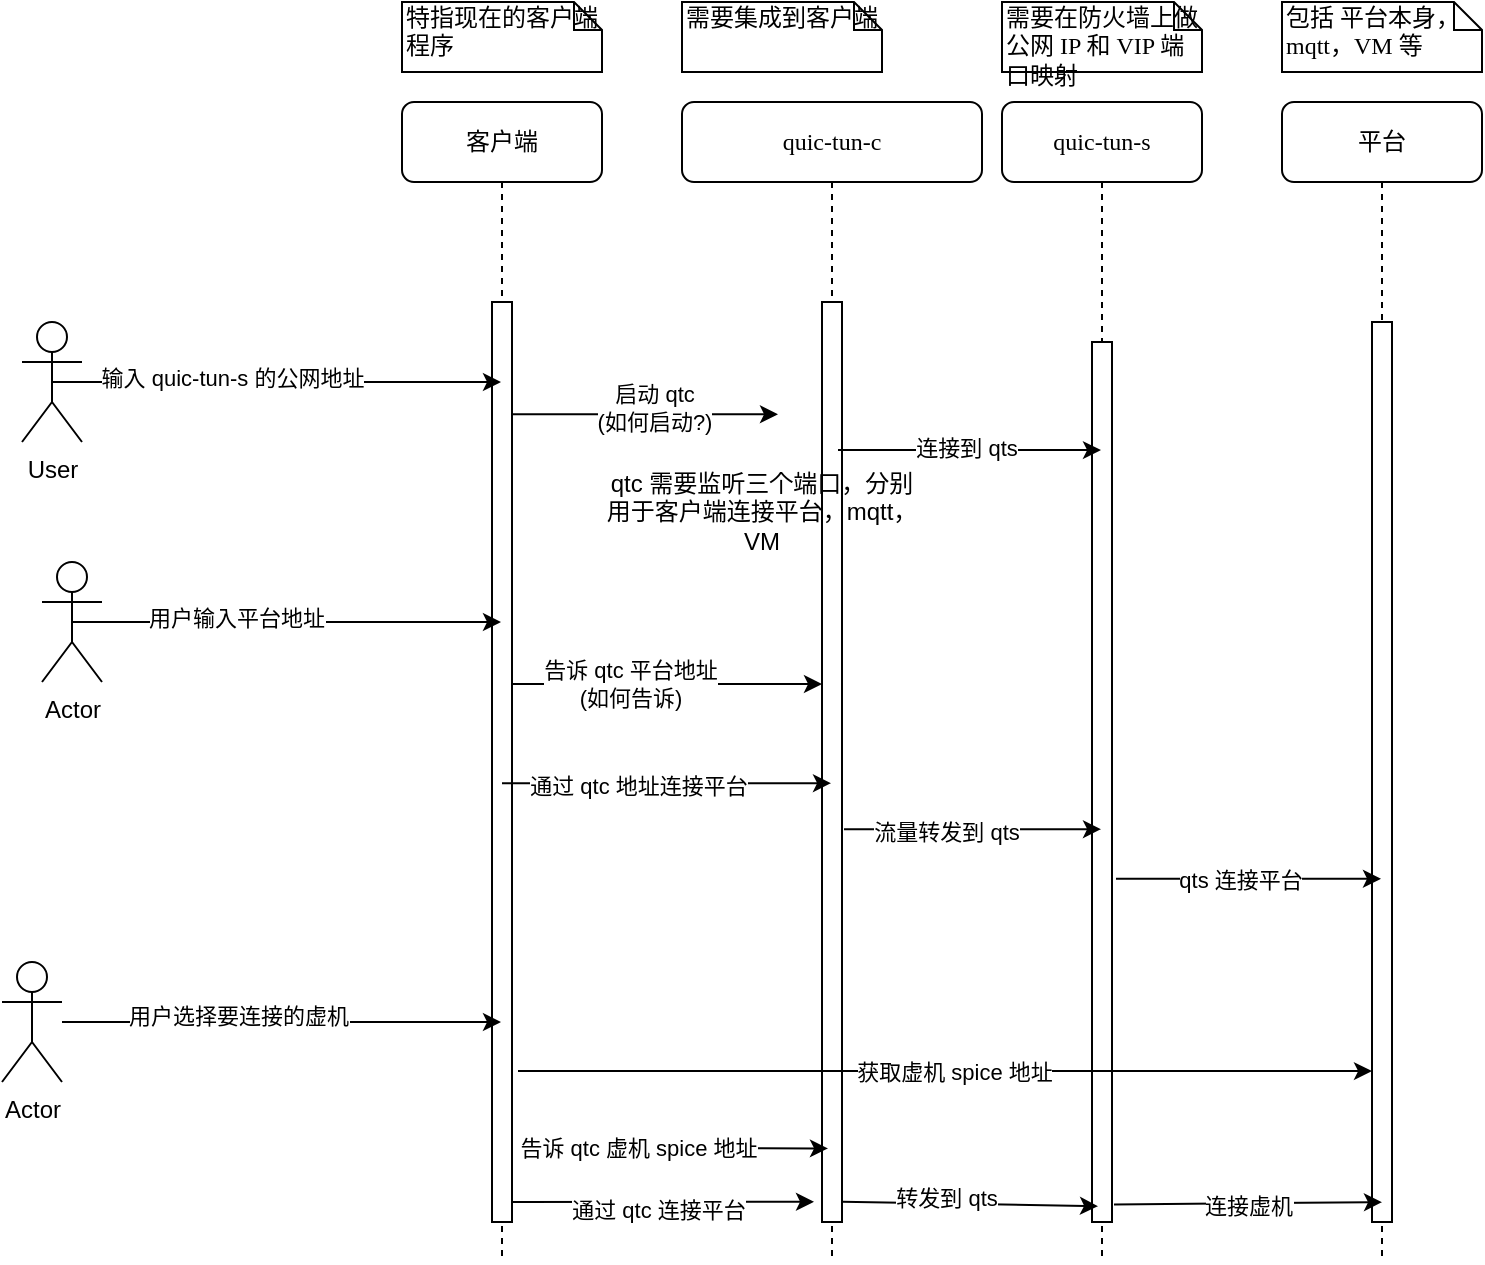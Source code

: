<mxfile version="21.5.2" type="github">
  <diagram name="Page-1" id="13e1069c-82ec-6db2-03f1-153e76fe0fe0">
    <mxGraphModel dx="2534" dy="758" grid="1" gridSize="10" guides="1" tooltips="1" connect="1" arrows="1" fold="1" page="1" pageScale="1" pageWidth="1100" pageHeight="850" background="none" math="0" shadow="0">
      <root>
        <mxCell id="0" />
        <mxCell id="1" parent="0" />
        <mxCell id="7baba1c4bc27f4b0-2" value="quic-tun-c" style="shape=umlLifeline;perimeter=lifelinePerimeter;whiteSpace=wrap;html=1;container=1;collapsible=0;recursiveResize=0;outlineConnect=0;rounded=1;shadow=0;comic=0;labelBackgroundColor=none;strokeWidth=1;fontFamily=Verdana;fontSize=12;align=center;" parent="1" vertex="1">
          <mxGeometry x="240" y="80" width="150" height="580" as="geometry" />
        </mxCell>
        <mxCell id="7baba1c4bc27f4b0-10" value="" style="html=1;points=[];perimeter=orthogonalPerimeter;rounded=0;shadow=0;comic=0;labelBackgroundColor=none;strokeWidth=1;fontFamily=Verdana;fontSize=12;align=center;" parent="7baba1c4bc27f4b0-2" vertex="1">
          <mxGeometry x="70" y="100" width="10" height="460" as="geometry" />
        </mxCell>
        <mxCell id="Uvoi6h-52d142eS9SI7n-13" value="qtc 需要监听三个端口，分别用于客户端连接平台，mqtt，VM" style="text;html=1;strokeColor=none;fillColor=none;align=center;verticalAlign=middle;whiteSpace=wrap;rounded=0;" vertex="1" parent="7baba1c4bc27f4b0-2">
          <mxGeometry x="-40" y="190" width="160" height="30" as="geometry" />
        </mxCell>
        <mxCell id="Uvoi6h-52d142eS9SI7n-33" value="" style="endArrow=classic;html=1;rounded=0;entryX=-0.4;entryY=0.978;entryDx=0;entryDy=0;entryPerimeter=0;" edge="1" parent="7baba1c4bc27f4b0-2" target="7baba1c4bc27f4b0-10">
          <mxGeometry width="50" height="50" relative="1" as="geometry">
            <mxPoint x="-85" y="550" as="sourcePoint" />
            <mxPoint x="330" y="550" as="targetPoint" />
          </mxGeometry>
        </mxCell>
        <mxCell id="Uvoi6h-52d142eS9SI7n-34" value="通过 qtc 连接平台" style="edgeLabel;html=1;align=center;verticalAlign=middle;resizable=0;points=[];" vertex="1" connectable="0" parent="Uvoi6h-52d142eS9SI7n-33">
          <mxGeometry x="-0.033" y="-4" relative="1" as="geometry">
            <mxPoint as="offset" />
          </mxGeometry>
        </mxCell>
        <mxCell id="7baba1c4bc27f4b0-3" value="quic-tun-s" style="shape=umlLifeline;perimeter=lifelinePerimeter;whiteSpace=wrap;html=1;container=1;collapsible=0;recursiveResize=0;outlineConnect=0;rounded=1;shadow=0;comic=0;labelBackgroundColor=none;strokeWidth=1;fontFamily=Verdana;fontSize=12;align=center;" parent="1" vertex="1">
          <mxGeometry x="400" y="80" width="100" height="580" as="geometry" />
        </mxCell>
        <mxCell id="7baba1c4bc27f4b0-13" value="" style="html=1;points=[];perimeter=orthogonalPerimeter;rounded=0;shadow=0;comic=0;labelBackgroundColor=none;strokeWidth=1;fontFamily=Verdana;fontSize=12;align=center;" parent="7baba1c4bc27f4b0-3" vertex="1">
          <mxGeometry x="45" y="120" width="10" height="440" as="geometry" />
        </mxCell>
        <mxCell id="7baba1c4bc27f4b0-4" value="平台" style="shape=umlLifeline;perimeter=lifelinePerimeter;whiteSpace=wrap;html=1;container=1;collapsible=0;recursiveResize=0;outlineConnect=0;rounded=1;shadow=0;comic=0;labelBackgroundColor=none;strokeWidth=1;fontFamily=Verdana;fontSize=12;align=center;" parent="1" vertex="1">
          <mxGeometry x="540" y="80" width="100" height="580" as="geometry" />
        </mxCell>
        <mxCell id="7baba1c4bc27f4b0-8" value="客户端" style="shape=umlLifeline;perimeter=lifelinePerimeter;whiteSpace=wrap;html=1;container=1;collapsible=0;recursiveResize=0;outlineConnect=0;rounded=1;shadow=0;comic=0;labelBackgroundColor=none;strokeWidth=1;fontFamily=Verdana;fontSize=12;align=center;" parent="1" vertex="1">
          <mxGeometry x="100" y="80" width="100" height="580" as="geometry" />
        </mxCell>
        <mxCell id="7baba1c4bc27f4b0-9" value="" style="html=1;points=[];perimeter=orthogonalPerimeter;rounded=0;shadow=0;comic=0;labelBackgroundColor=none;strokeWidth=1;fontFamily=Verdana;fontSize=12;align=center;" parent="7baba1c4bc27f4b0-8" vertex="1">
          <mxGeometry x="45" y="100" width="10" height="460" as="geometry" />
        </mxCell>
        <mxCell id="7baba1c4bc27f4b0-16" value="" style="html=1;points=[];perimeter=orthogonalPerimeter;rounded=0;shadow=0;comic=0;labelBackgroundColor=none;strokeWidth=1;fontFamily=Verdana;fontSize=12;align=center;" parent="1" vertex="1">
          <mxGeometry x="585" y="190" width="10" height="450" as="geometry" />
        </mxCell>
        <mxCell id="7baba1c4bc27f4b0-40" value="特指现在的客户端程序" style="shape=note;whiteSpace=wrap;html=1;size=14;verticalAlign=top;align=left;spacingTop=-6;rounded=0;shadow=0;comic=0;labelBackgroundColor=none;strokeWidth=1;fontFamily=Verdana;fontSize=12" parent="1" vertex="1">
          <mxGeometry x="100" y="30" width="100" height="35" as="geometry" />
        </mxCell>
        <mxCell id="7baba1c4bc27f4b0-41" value="需要集成到客户端" style="shape=note;whiteSpace=wrap;html=1;size=14;verticalAlign=top;align=left;spacingTop=-6;rounded=0;shadow=0;comic=0;labelBackgroundColor=none;strokeWidth=1;fontFamily=Verdana;fontSize=12" parent="1" vertex="1">
          <mxGeometry x="240" y="30" width="100" height="35" as="geometry" />
        </mxCell>
        <mxCell id="7baba1c4bc27f4b0-42" value="需要在防火墙上做公网 IP 和 VIP 端口映射" style="shape=note;whiteSpace=wrap;html=1;size=14;verticalAlign=top;align=left;spacingTop=-6;rounded=0;shadow=0;comic=0;labelBackgroundColor=none;strokeWidth=1;fontFamily=Verdana;fontSize=12" parent="1" vertex="1">
          <mxGeometry x="400" y="30" width="100" height="35" as="geometry" />
        </mxCell>
        <mxCell id="7baba1c4bc27f4b0-43" value="包括 平台本身，mqtt，VM 等" style="shape=note;whiteSpace=wrap;html=1;size=14;verticalAlign=top;align=left;spacingTop=-6;rounded=0;shadow=0;comic=0;labelBackgroundColor=none;strokeWidth=1;fontFamily=Verdana;fontSize=12" parent="1" vertex="1">
          <mxGeometry x="540" y="30" width="100" height="35" as="geometry" />
        </mxCell>
        <mxCell id="Uvoi6h-52d142eS9SI7n-1" value="User" style="shape=umlActor;verticalLabelPosition=bottom;verticalAlign=top;html=1;outlineConnect=0;" vertex="1" parent="1">
          <mxGeometry x="-90" y="190" width="30" height="60" as="geometry" />
        </mxCell>
        <mxCell id="Uvoi6h-52d142eS9SI7n-3" value="" style="endArrow=classic;html=1;rounded=0;exitX=0.5;exitY=0.5;exitDx=0;exitDy=0;exitPerimeter=0;" edge="1" parent="1" source="Uvoi6h-52d142eS9SI7n-1" target="7baba1c4bc27f4b0-8">
          <mxGeometry width="50" height="50" relative="1" as="geometry">
            <mxPoint x="520" y="330" as="sourcePoint" />
            <mxPoint x="570" y="280" as="targetPoint" />
          </mxGeometry>
        </mxCell>
        <mxCell id="Uvoi6h-52d142eS9SI7n-4" value="输入 quic-tun-s 的公网地址" style="edgeLabel;html=1;align=center;verticalAlign=middle;resizable=0;points=[];" vertex="1" connectable="0" parent="Uvoi6h-52d142eS9SI7n-3">
          <mxGeometry x="-0.197" y="2" relative="1" as="geometry">
            <mxPoint as="offset" />
          </mxGeometry>
        </mxCell>
        <mxCell id="Uvoi6h-52d142eS9SI7n-5" value="" style="endArrow=classic;html=1;rounded=0;entryX=0.3;entryY=0.164;entryDx=0;entryDy=0;entryPerimeter=0;" edge="1" parent="1">
          <mxGeometry width="50" height="50" relative="1" as="geometry">
            <mxPoint x="155" y="236.16" as="sourcePoint" />
            <mxPoint x="288" y="236.16" as="targetPoint" />
          </mxGeometry>
        </mxCell>
        <mxCell id="Uvoi6h-52d142eS9SI7n-6" value="启动 qtc&lt;br&gt;(如何启动?)" style="edgeLabel;html=1;align=center;verticalAlign=middle;resizable=0;points=[];" vertex="1" connectable="0" parent="Uvoi6h-52d142eS9SI7n-5">
          <mxGeometry x="0.068" y="3" relative="1" as="geometry">
            <mxPoint as="offset" />
          </mxGeometry>
        </mxCell>
        <mxCell id="Uvoi6h-52d142eS9SI7n-7" value="" style="endArrow=classic;html=1;rounded=0;exitX=0.8;exitY=0.161;exitDx=0;exitDy=0;exitPerimeter=0;" edge="1" parent="1" source="7baba1c4bc27f4b0-10" target="7baba1c4bc27f4b0-3">
          <mxGeometry width="50" height="50" relative="1" as="geometry">
            <mxPoint x="520" y="330" as="sourcePoint" />
            <mxPoint x="570" y="280" as="targetPoint" />
          </mxGeometry>
        </mxCell>
        <mxCell id="Uvoi6h-52d142eS9SI7n-8" value="连接到 qts" style="edgeLabel;html=1;align=center;verticalAlign=middle;resizable=0;points=[];" vertex="1" connectable="0" parent="Uvoi6h-52d142eS9SI7n-7">
          <mxGeometry x="-0.029" y="1" relative="1" as="geometry">
            <mxPoint as="offset" />
          </mxGeometry>
        </mxCell>
        <mxCell id="Uvoi6h-52d142eS9SI7n-14" value="Actor" style="shape=umlActor;verticalLabelPosition=bottom;verticalAlign=top;html=1;outlineConnect=0;" vertex="1" parent="1">
          <mxGeometry x="-80" y="310" width="30" height="60" as="geometry" />
        </mxCell>
        <mxCell id="Uvoi6h-52d142eS9SI7n-15" value="" style="endArrow=classic;html=1;rounded=0;exitX=0.5;exitY=0.5;exitDx=0;exitDy=0;exitPerimeter=0;" edge="1" parent="1" source="Uvoi6h-52d142eS9SI7n-14" target="7baba1c4bc27f4b0-8">
          <mxGeometry width="50" height="50" relative="1" as="geometry">
            <mxPoint x="520" y="330" as="sourcePoint" />
            <mxPoint x="570" y="280" as="targetPoint" />
          </mxGeometry>
        </mxCell>
        <mxCell id="Uvoi6h-52d142eS9SI7n-16" value="用户输入平台地址" style="edgeLabel;html=1;align=center;verticalAlign=middle;resizable=0;points=[];" vertex="1" connectable="0" parent="Uvoi6h-52d142eS9SI7n-15">
          <mxGeometry x="-0.239" y="2" relative="1" as="geometry">
            <mxPoint as="offset" />
          </mxGeometry>
        </mxCell>
        <mxCell id="Uvoi6h-52d142eS9SI7n-17" value="" style="endArrow=classic;html=1;rounded=0;" edge="1" parent="1" target="7baba1c4bc27f4b0-10">
          <mxGeometry width="50" height="50" relative="1" as="geometry">
            <mxPoint x="155" y="371" as="sourcePoint" />
            <mxPoint x="280" y="371" as="targetPoint" />
          </mxGeometry>
        </mxCell>
        <mxCell id="Uvoi6h-52d142eS9SI7n-18" value="告诉 qtc 平台地址&lt;br&gt;(如何告诉)" style="edgeLabel;html=1;align=center;verticalAlign=middle;resizable=0;points=[];" vertex="1" connectable="0" parent="Uvoi6h-52d142eS9SI7n-17">
          <mxGeometry x="-0.246" relative="1" as="geometry">
            <mxPoint as="offset" />
          </mxGeometry>
        </mxCell>
        <mxCell id="Uvoi6h-52d142eS9SI7n-19" value="" style="endArrow=classic;html=1;rounded=0;exitX=0.5;exitY=0.523;exitDx=0;exitDy=0;exitPerimeter=0;" edge="1" parent="1" source="7baba1c4bc27f4b0-9" target="7baba1c4bc27f4b0-2">
          <mxGeometry width="50" height="50" relative="1" as="geometry">
            <mxPoint x="520" y="330" as="sourcePoint" />
            <mxPoint x="570" y="280" as="targetPoint" />
          </mxGeometry>
        </mxCell>
        <mxCell id="Uvoi6h-52d142eS9SI7n-20" value="通过 qtc 地址连接平台" style="edgeLabel;html=1;align=center;verticalAlign=middle;resizable=0;points=[];" vertex="1" connectable="0" parent="Uvoi6h-52d142eS9SI7n-19">
          <mxGeometry x="-0.173" y="-1" relative="1" as="geometry">
            <mxPoint as="offset" />
          </mxGeometry>
        </mxCell>
        <mxCell id="Uvoi6h-52d142eS9SI7n-21" value="" style="endArrow=classic;html=1;rounded=0;exitX=1.1;exitY=0.573;exitDx=0;exitDy=0;exitPerimeter=0;" edge="1" parent="1" source="7baba1c4bc27f4b0-10" target="7baba1c4bc27f4b0-3">
          <mxGeometry width="50" height="50" relative="1" as="geometry">
            <mxPoint x="520" y="330" as="sourcePoint" />
            <mxPoint x="570" y="280" as="targetPoint" />
          </mxGeometry>
        </mxCell>
        <mxCell id="Uvoi6h-52d142eS9SI7n-22" value="流量转发到 qts" style="edgeLabel;html=1;align=center;verticalAlign=middle;resizable=0;points=[];" vertex="1" connectable="0" parent="Uvoi6h-52d142eS9SI7n-21">
          <mxGeometry x="-0.206" y="-1" relative="1" as="geometry">
            <mxPoint as="offset" />
          </mxGeometry>
        </mxCell>
        <mxCell id="Uvoi6h-52d142eS9SI7n-23" value="" style="endArrow=classic;html=1;rounded=0;exitX=1.2;exitY=0.61;exitDx=0;exitDy=0;exitPerimeter=0;" edge="1" parent="1" source="7baba1c4bc27f4b0-13" target="7baba1c4bc27f4b0-4">
          <mxGeometry width="50" height="50" relative="1" as="geometry">
            <mxPoint x="520" y="330" as="sourcePoint" />
            <mxPoint x="570" y="280" as="targetPoint" />
          </mxGeometry>
        </mxCell>
        <mxCell id="Uvoi6h-52d142eS9SI7n-24" value="qts 连接平台" style="edgeLabel;html=1;align=center;verticalAlign=middle;resizable=0;points=[];" vertex="1" connectable="0" parent="Uvoi6h-52d142eS9SI7n-23">
          <mxGeometry x="-0.064" relative="1" as="geometry">
            <mxPoint as="offset" />
          </mxGeometry>
        </mxCell>
        <mxCell id="Uvoi6h-52d142eS9SI7n-25" value="Actor" style="shape=umlActor;verticalLabelPosition=bottom;verticalAlign=top;html=1;outlineConnect=0;" vertex="1" parent="1">
          <mxGeometry x="-100" y="510" width="30" height="60" as="geometry" />
        </mxCell>
        <mxCell id="Uvoi6h-52d142eS9SI7n-26" value="" style="endArrow=classic;html=1;rounded=0;" edge="1" parent="1" source="Uvoi6h-52d142eS9SI7n-25" target="7baba1c4bc27f4b0-8">
          <mxGeometry width="50" height="50" relative="1" as="geometry">
            <mxPoint x="520" y="430" as="sourcePoint" />
            <mxPoint x="570" y="380" as="targetPoint" />
          </mxGeometry>
        </mxCell>
        <mxCell id="Uvoi6h-52d142eS9SI7n-27" value="用户选择要连接的虚机" style="edgeLabel;html=1;align=center;verticalAlign=middle;resizable=0;points=[];" vertex="1" connectable="0" parent="Uvoi6h-52d142eS9SI7n-26">
          <mxGeometry x="-0.198" y="3" relative="1" as="geometry">
            <mxPoint as="offset" />
          </mxGeometry>
        </mxCell>
        <mxCell id="Uvoi6h-52d142eS9SI7n-28" value="" style="endArrow=classic;html=1;rounded=0;exitX=1.3;exitY=0.836;exitDx=0;exitDy=0;exitPerimeter=0;" edge="1" parent="1" source="7baba1c4bc27f4b0-9" target="7baba1c4bc27f4b0-16">
          <mxGeometry width="50" height="50" relative="1" as="geometry">
            <mxPoint x="520" y="430" as="sourcePoint" />
            <mxPoint x="570" y="380" as="targetPoint" />
          </mxGeometry>
        </mxCell>
        <mxCell id="Uvoi6h-52d142eS9SI7n-29" value="获取虚机 spice 地址" style="edgeLabel;html=1;align=center;verticalAlign=middle;resizable=0;points=[];" vertex="1" connectable="0" parent="Uvoi6h-52d142eS9SI7n-28">
          <mxGeometry x="0.021" relative="1" as="geometry">
            <mxPoint as="offset" />
          </mxGeometry>
        </mxCell>
        <mxCell id="Uvoi6h-52d142eS9SI7n-30" value="" style="endArrow=classic;html=1;rounded=0;entryX=0.3;entryY=0.92;entryDx=0;entryDy=0;entryPerimeter=0;" edge="1" parent="1" target="7baba1c4bc27f4b0-10">
          <mxGeometry width="50" height="50" relative="1" as="geometry">
            <mxPoint x="160" y="603" as="sourcePoint" />
            <mxPoint x="570" y="603" as="targetPoint" />
          </mxGeometry>
        </mxCell>
        <mxCell id="Uvoi6h-52d142eS9SI7n-31" value="告诉 qtc 虚机 spice 地址" style="edgeLabel;html=1;align=center;verticalAlign=middle;resizable=0;points=[];" vertex="1" connectable="0" parent="Uvoi6h-52d142eS9SI7n-30">
          <mxGeometry x="-0.242" relative="1" as="geometry">
            <mxPoint as="offset" />
          </mxGeometry>
        </mxCell>
        <mxCell id="Uvoi6h-52d142eS9SI7n-35" value="" style="endArrow=classic;html=1;rounded=0;exitX=1;exitY=0.978;exitDx=0;exitDy=0;exitPerimeter=0;entryX=0.3;entryY=0.982;entryDx=0;entryDy=0;entryPerimeter=0;" edge="1" parent="1" source="7baba1c4bc27f4b0-10" target="7baba1c4bc27f4b0-13">
          <mxGeometry width="50" height="50" relative="1" as="geometry">
            <mxPoint x="520" y="430" as="sourcePoint" />
            <mxPoint x="570" y="380" as="targetPoint" />
          </mxGeometry>
        </mxCell>
        <mxCell id="Uvoi6h-52d142eS9SI7n-36" value="转发到 qts" style="edgeLabel;html=1;align=center;verticalAlign=middle;resizable=0;points=[];" vertex="1" connectable="0" parent="Uvoi6h-52d142eS9SI7n-35">
          <mxGeometry x="-0.188" y="3" relative="1" as="geometry">
            <mxPoint as="offset" />
          </mxGeometry>
        </mxCell>
        <mxCell id="Uvoi6h-52d142eS9SI7n-37" value="" style="endArrow=classic;html=1;rounded=0;exitX=1.1;exitY=0.98;exitDx=0;exitDy=0;exitPerimeter=0;entryX=0.5;entryY=0.978;entryDx=0;entryDy=0;entryPerimeter=0;" edge="1" parent="1" source="7baba1c4bc27f4b0-13" target="7baba1c4bc27f4b0-16">
          <mxGeometry width="50" height="50" relative="1" as="geometry">
            <mxPoint x="520" y="430" as="sourcePoint" />
            <mxPoint x="570" y="380" as="targetPoint" />
          </mxGeometry>
        </mxCell>
        <mxCell id="Uvoi6h-52d142eS9SI7n-38" value="连接虚机" style="edgeLabel;html=1;align=center;verticalAlign=middle;resizable=0;points=[];" vertex="1" connectable="0" parent="Uvoi6h-52d142eS9SI7n-37">
          <mxGeometry x="-0.0" y="-1" relative="1" as="geometry">
            <mxPoint as="offset" />
          </mxGeometry>
        </mxCell>
      </root>
    </mxGraphModel>
  </diagram>
</mxfile>
